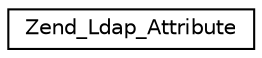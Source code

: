 digraph G
{
  edge [fontname="Helvetica",fontsize="10",labelfontname="Helvetica",labelfontsize="10"];
  node [fontname="Helvetica",fontsize="10",shape=record];
  rankdir="LR";
  Node1 [label="Zend_Ldap_Attribute",height=0.2,width=0.4,color="black", fillcolor="white", style="filled",URL="$class_zend___ldap___attribute.html"];
}
